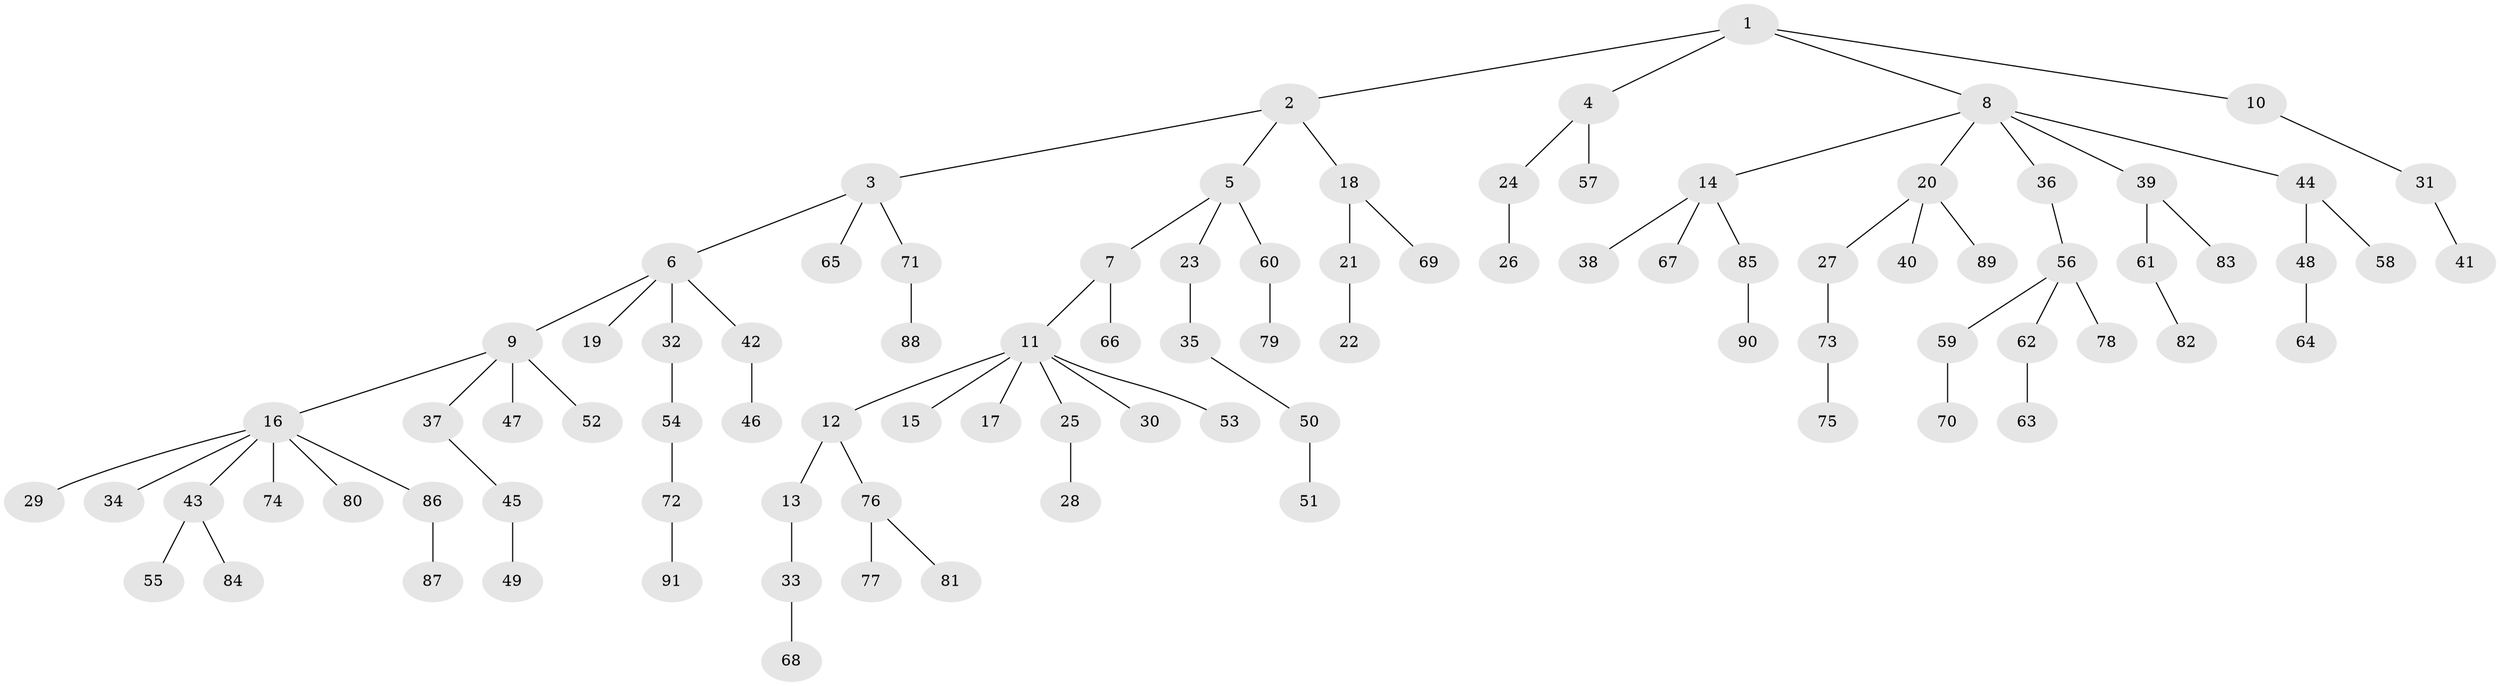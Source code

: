// coarse degree distribution, {4: 0.09523809523809523, 2: 0.19047619047619047, 3: 0.047619047619047616, 5: 0.015873015873015872, 8: 0.047619047619047616, 1: 0.6031746031746031}
// Generated by graph-tools (version 1.1) at 2025/19/03/04/25 18:19:07]
// undirected, 91 vertices, 90 edges
graph export_dot {
graph [start="1"]
  node [color=gray90,style=filled];
  1;
  2;
  3;
  4;
  5;
  6;
  7;
  8;
  9;
  10;
  11;
  12;
  13;
  14;
  15;
  16;
  17;
  18;
  19;
  20;
  21;
  22;
  23;
  24;
  25;
  26;
  27;
  28;
  29;
  30;
  31;
  32;
  33;
  34;
  35;
  36;
  37;
  38;
  39;
  40;
  41;
  42;
  43;
  44;
  45;
  46;
  47;
  48;
  49;
  50;
  51;
  52;
  53;
  54;
  55;
  56;
  57;
  58;
  59;
  60;
  61;
  62;
  63;
  64;
  65;
  66;
  67;
  68;
  69;
  70;
  71;
  72;
  73;
  74;
  75;
  76;
  77;
  78;
  79;
  80;
  81;
  82;
  83;
  84;
  85;
  86;
  87;
  88;
  89;
  90;
  91;
  1 -- 2;
  1 -- 4;
  1 -- 8;
  1 -- 10;
  2 -- 3;
  2 -- 5;
  2 -- 18;
  3 -- 6;
  3 -- 65;
  3 -- 71;
  4 -- 24;
  4 -- 57;
  5 -- 7;
  5 -- 23;
  5 -- 60;
  6 -- 9;
  6 -- 19;
  6 -- 32;
  6 -- 42;
  7 -- 11;
  7 -- 66;
  8 -- 14;
  8 -- 20;
  8 -- 36;
  8 -- 39;
  8 -- 44;
  9 -- 16;
  9 -- 37;
  9 -- 47;
  9 -- 52;
  10 -- 31;
  11 -- 12;
  11 -- 15;
  11 -- 17;
  11 -- 25;
  11 -- 30;
  11 -- 53;
  12 -- 13;
  12 -- 76;
  13 -- 33;
  14 -- 38;
  14 -- 67;
  14 -- 85;
  16 -- 29;
  16 -- 34;
  16 -- 43;
  16 -- 74;
  16 -- 80;
  16 -- 86;
  18 -- 21;
  18 -- 69;
  20 -- 27;
  20 -- 40;
  20 -- 89;
  21 -- 22;
  23 -- 35;
  24 -- 26;
  25 -- 28;
  27 -- 73;
  31 -- 41;
  32 -- 54;
  33 -- 68;
  35 -- 50;
  36 -- 56;
  37 -- 45;
  39 -- 61;
  39 -- 83;
  42 -- 46;
  43 -- 55;
  43 -- 84;
  44 -- 48;
  44 -- 58;
  45 -- 49;
  48 -- 64;
  50 -- 51;
  54 -- 72;
  56 -- 59;
  56 -- 62;
  56 -- 78;
  59 -- 70;
  60 -- 79;
  61 -- 82;
  62 -- 63;
  71 -- 88;
  72 -- 91;
  73 -- 75;
  76 -- 77;
  76 -- 81;
  85 -- 90;
  86 -- 87;
}
